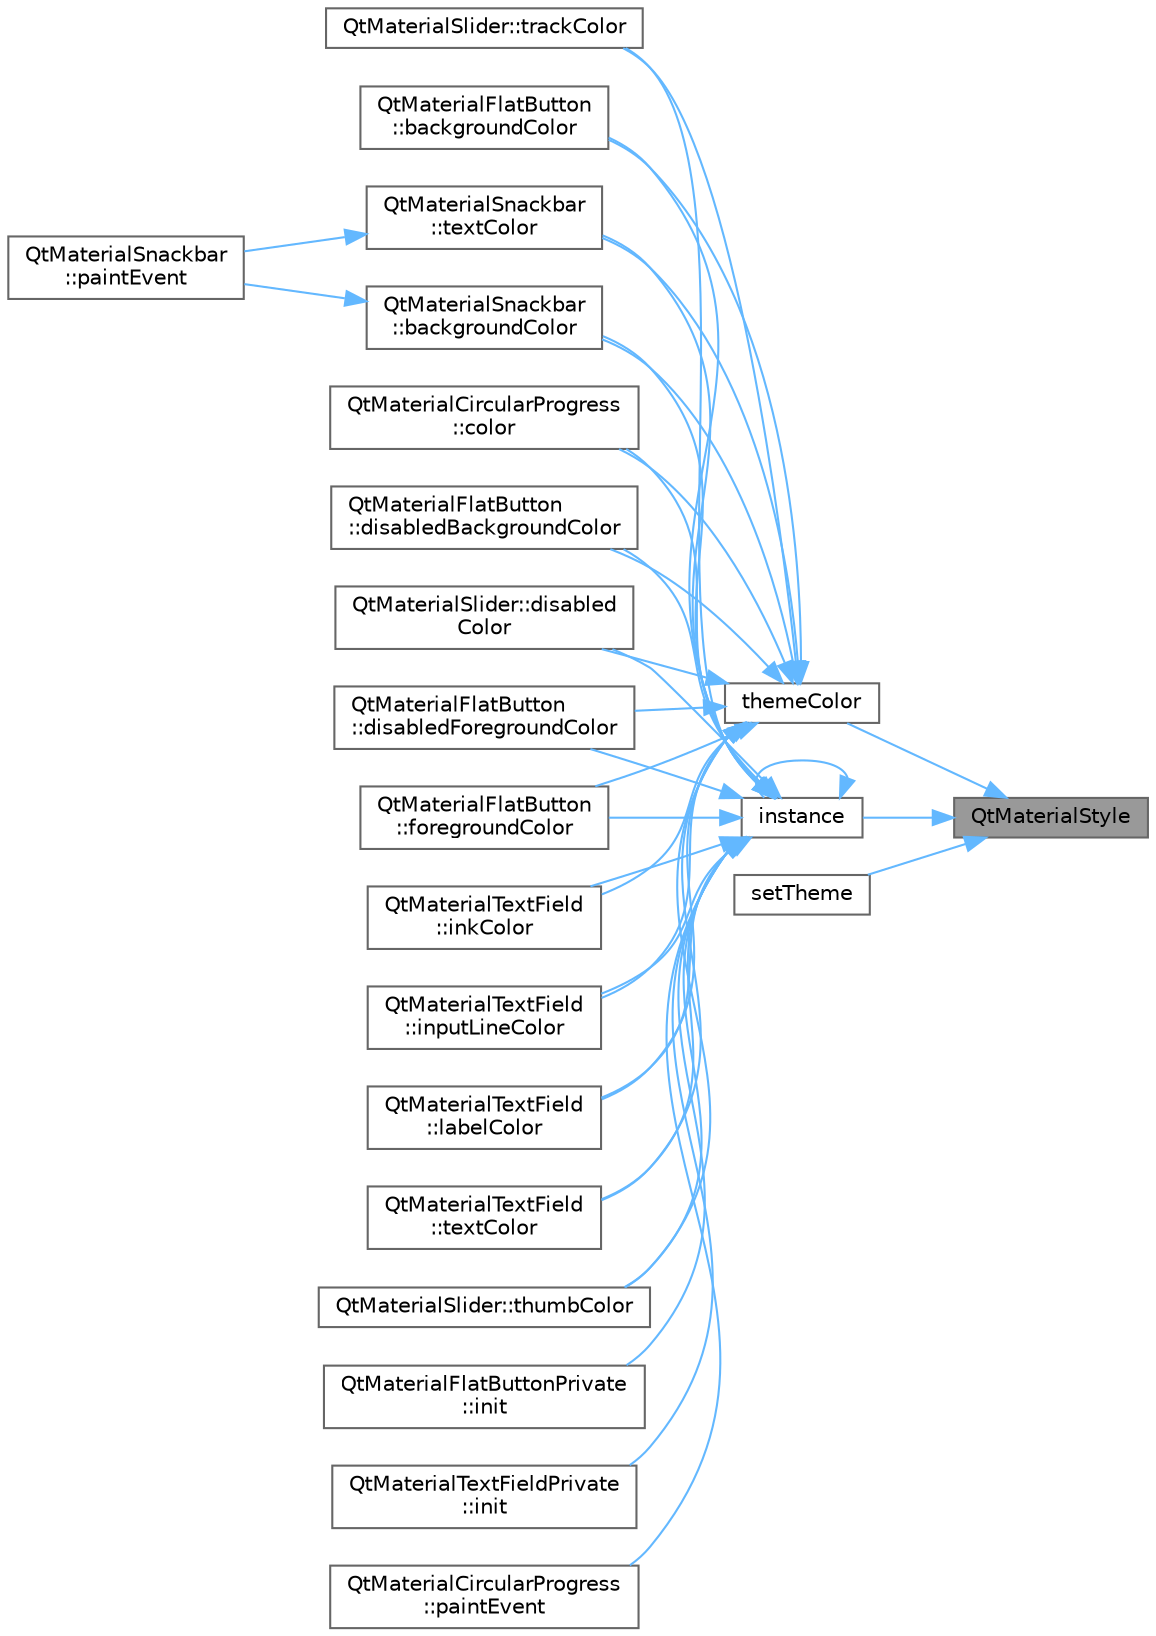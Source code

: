 digraph "QtMaterialStyle"
{
 // LATEX_PDF_SIZE
  bgcolor="transparent";
  edge [fontname=Helvetica,fontsize=10,labelfontname=Helvetica,labelfontsize=10];
  node [fontname=Helvetica,fontsize=10,shape=box,height=0.2,width=0.4];
  rankdir="RL";
  Node1 [id="Node000001",label="QtMaterialStyle",height=0.2,width=0.4,color="gray40", fillcolor="grey60", style="filled", fontcolor="black",tooltip="< 声明私有类"];
  Node1 -> Node2 [id="edge1_Node000001_Node000002",dir="back",color="steelblue1",style="solid",tooltip=" "];
  Node2 [id="Node000002",label="instance",height=0.2,width=0.4,color="grey40", fillcolor="white", style="filled",URL="$class_qt_material_style.html#ae88e34c52fff15c9783d3626d670e471",tooltip="获取单例实例"];
  Node2 -> Node3 [id="edge2_Node000002_Node000003",dir="back",color="steelblue1",style="solid",tooltip=" "];
  Node3 [id="Node000003",label="QtMaterialFlatButton\l::backgroundColor",height=0.2,width=0.4,color="grey40", fillcolor="white", style="filled",URL="$class_qt_material_flat_button.html#ad908e5c524cf9bf566e7f00618666ca0",tooltip="获取背景色"];
  Node2 -> Node4 [id="edge3_Node000002_Node000004",dir="back",color="steelblue1",style="solid",tooltip=" "];
  Node4 [id="Node000004",label="QtMaterialSnackbar\l::backgroundColor",height=0.2,width=0.4,color="grey40", fillcolor="white", style="filled",URL="$class_qt_material_snackbar.html#ad908e5c524cf9bf566e7f00618666ca0",tooltip="获取背景颜色"];
  Node4 -> Node5 [id="edge4_Node000004_Node000005",dir="back",color="steelblue1",style="solid",tooltip=" "];
  Node5 [id="Node000005",label="QtMaterialSnackbar\l::paintEvent",height=0.2,width=0.4,color="grey40", fillcolor="white", style="filled",URL="$class_qt_material_snackbar.html#a22aafd70af538e89f7310d494a7f2b15",tooltip="绘制事件"];
  Node2 -> Node6 [id="edge5_Node000002_Node000006",dir="back",color="steelblue1",style="solid",tooltip=" "];
  Node6 [id="Node000006",label="QtMaterialCircularProgress\l::color",height=0.2,width=0.4,color="grey40", fillcolor="white", style="filled",URL="$class_qt_material_circular_progress.html#a28f07276dc25eadcb8f11fbc17ca739b",tooltip="获取进度条颜色"];
  Node2 -> Node7 [id="edge6_Node000002_Node000007",dir="back",color="steelblue1",style="solid",tooltip=" "];
  Node7 [id="Node000007",label="QtMaterialFlatButton\l::disabledBackgroundColor",height=0.2,width=0.4,color="grey40", fillcolor="white", style="filled",URL="$class_qt_material_flat_button.html#ad93ef3978a287b9d814047fa09406ef6",tooltip="获取禁用状态背景色"];
  Node2 -> Node8 [id="edge7_Node000002_Node000008",dir="back",color="steelblue1",style="solid",tooltip=" "];
  Node8 [id="Node000008",label="QtMaterialSlider::disabled\lColor",height=0.2,width=0.4,color="grey40", fillcolor="white", style="filled",URL="$class_qt_material_slider.html#af32b9c22a974a412c0f71af51a7e7fb5",tooltip="获取禁用状态颜色"];
  Node2 -> Node9 [id="edge8_Node000002_Node000009",dir="back",color="steelblue1",style="solid",tooltip=" "];
  Node9 [id="Node000009",label="QtMaterialFlatButton\l::disabledForegroundColor",height=0.2,width=0.4,color="grey40", fillcolor="white", style="filled",URL="$class_qt_material_flat_button.html#a53f6975c359c7ede5cf330a929648864",tooltip="获取禁用状态前景色"];
  Node2 -> Node10 [id="edge9_Node000002_Node000010",dir="back",color="steelblue1",style="solid",tooltip=" "];
  Node10 [id="Node000010",label="QtMaterialFlatButton\l::foregroundColor",height=0.2,width=0.4,color="grey40", fillcolor="white", style="filled",URL="$class_qt_material_flat_button.html#aa8c222b8b118db35838267c7f799e08b",tooltip="获取前景色"];
  Node2 -> Node11 [id="edge10_Node000002_Node000011",dir="back",color="steelblue1",style="solid",tooltip=" "];
  Node11 [id="Node000011",label="QtMaterialFlatButtonPrivate\l::init",height=0.2,width=0.4,color="grey40", fillcolor="white", style="filled",URL="$class_qt_material_flat_button_private.html#a02fd73d861ef2e4aabb38c0c9ff82947",tooltip="初始化扁平按钮"];
  Node2 -> Node12 [id="edge11_Node000002_Node000012",dir="back",color="steelblue1",style="solid",tooltip=" "];
  Node12 [id="Node000012",label="QtMaterialTextFieldPrivate\l::init",height=0.2,width=0.4,color="grey40", fillcolor="white", style="filled",URL="$class_qt_material_text_field_private.html#a02fd73d861ef2e4aabb38c0c9ff82947",tooltip="初始化文本输入框"];
  Node2 -> Node13 [id="edge12_Node000002_Node000013",dir="back",color="steelblue1",style="solid",tooltip=" "];
  Node13 [id="Node000013",label="QtMaterialTextField\l::inkColor",height=0.2,width=0.4,color="grey40", fillcolor="white", style="filled",URL="$class_qt_material_text_field.html#abd270a033d68028224d6dcea8ec80e26",tooltip="获取墨水颜色"];
  Node2 -> Node14 [id="edge13_Node000002_Node000014",dir="back",color="steelblue1",style="solid",tooltip=" "];
  Node14 [id="Node000014",label="QtMaterialTextField\l::inputLineColor",height=0.2,width=0.4,color="grey40", fillcolor="white", style="filled",URL="$class_qt_material_text_field.html#a0c723419539010a1c7118f7dfc6f48b5",tooltip="获取输入线颜色"];
  Node2 -> Node2 [id="edge14_Node000002_Node000002",dir="back",color="steelblue1",style="solid",tooltip=" "];
  Node2 -> Node15 [id="edge15_Node000002_Node000015",dir="back",color="steelblue1",style="solid",tooltip=" "];
  Node15 [id="Node000015",label="QtMaterialTextField\l::labelColor",height=0.2,width=0.4,color="grey40", fillcolor="white", style="filled",URL="$class_qt_material_text_field.html#a80d572b3bc8b2ff7550a3fb1d2a5e2d8",tooltip="获取标签颜色"];
  Node2 -> Node16 [id="edge16_Node000002_Node000016",dir="back",color="steelblue1",style="solid",tooltip=" "];
  Node16 [id="Node000016",label="QtMaterialCircularProgress\l::paintEvent",height=0.2,width=0.4,color="grey40", fillcolor="white", style="filled",URL="$class_qt_material_circular_progress.html#a22aafd70af538e89f7310d494a7f2b15",tooltip="绘制事件"];
  Node2 -> Node17 [id="edge17_Node000002_Node000017",dir="back",color="steelblue1",style="solid",tooltip=" "];
  Node17 [id="Node000017",label="QtMaterialSnackbar\l::textColor",height=0.2,width=0.4,color="grey40", fillcolor="white", style="filled",URL="$class_qt_material_snackbar.html#aacfdfd22c988bc5f31a7cec67dcb4a73",tooltip="获取文本颜色"];
  Node17 -> Node5 [id="edge18_Node000017_Node000005",dir="back",color="steelblue1",style="solid",tooltip=" "];
  Node2 -> Node18 [id="edge19_Node000002_Node000018",dir="back",color="steelblue1",style="solid",tooltip=" "];
  Node18 [id="Node000018",label="QtMaterialTextField\l::textColor",height=0.2,width=0.4,color="grey40", fillcolor="white", style="filled",URL="$class_qt_material_text_field.html#aacfdfd22c988bc5f31a7cec67dcb4a73",tooltip="获取文本颜色"];
  Node2 -> Node19 [id="edge20_Node000002_Node000019",dir="back",color="steelblue1",style="solid",tooltip=" "];
  Node19 [id="Node000019",label="QtMaterialSlider::thumbColor",height=0.2,width=0.4,color="grey40", fillcolor="white", style="filled",URL="$class_qt_material_slider.html#a26e4265e186476a9a29beed5295fc03b",tooltip="获取滑块颜色"];
  Node2 -> Node20 [id="edge21_Node000002_Node000020",dir="back",color="steelblue1",style="solid",tooltip=" "];
  Node20 [id="Node000020",label="QtMaterialSlider::trackColor",height=0.2,width=0.4,color="grey40", fillcolor="white", style="filled",URL="$class_qt_material_slider.html#ad7a6ec0e1f9fb4c75aa4ad83495e9490",tooltip="获取轨道颜色"];
  Node1 -> Node21 [id="edge22_Node000001_Node000021",dir="back",color="steelblue1",style="solid",tooltip=" "];
  Node21 [id="Node000021",label="setTheme",height=0.2,width=0.4,color="grey40", fillcolor="white", style="filled",URL="$class_qt_material_style.html#a8a1b3a429d5660724161694b9ad234ac",tooltip="设置 Material Design 主题"];
  Node1 -> Node22 [id="edge23_Node000001_Node000022",dir="back",color="steelblue1",style="solid",tooltip=" "];
  Node22 [id="Node000022",label="themeColor",height=0.2,width=0.4,color="grey40", fillcolor="white", style="filled",URL="$class_qt_material_style.html#aa27737c1d02ac2d46e2be45e068e176e",tooltip="获取主题颜色"];
  Node22 -> Node3 [id="edge24_Node000022_Node000003",dir="back",color="steelblue1",style="solid",tooltip=" "];
  Node22 -> Node4 [id="edge25_Node000022_Node000004",dir="back",color="steelblue1",style="solid",tooltip=" "];
  Node22 -> Node6 [id="edge26_Node000022_Node000006",dir="back",color="steelblue1",style="solid",tooltip=" "];
  Node22 -> Node7 [id="edge27_Node000022_Node000007",dir="back",color="steelblue1",style="solid",tooltip=" "];
  Node22 -> Node8 [id="edge28_Node000022_Node000008",dir="back",color="steelblue1",style="solid",tooltip=" "];
  Node22 -> Node9 [id="edge29_Node000022_Node000009",dir="back",color="steelblue1",style="solid",tooltip=" "];
  Node22 -> Node10 [id="edge30_Node000022_Node000010",dir="back",color="steelblue1",style="solid",tooltip=" "];
  Node22 -> Node13 [id="edge31_Node000022_Node000013",dir="back",color="steelblue1",style="solid",tooltip=" "];
  Node22 -> Node14 [id="edge32_Node000022_Node000014",dir="back",color="steelblue1",style="solid",tooltip=" "];
  Node22 -> Node15 [id="edge33_Node000022_Node000015",dir="back",color="steelblue1",style="solid",tooltip=" "];
  Node22 -> Node17 [id="edge34_Node000022_Node000017",dir="back",color="steelblue1",style="solid",tooltip=" "];
  Node22 -> Node18 [id="edge35_Node000022_Node000018",dir="back",color="steelblue1",style="solid",tooltip=" "];
  Node22 -> Node19 [id="edge36_Node000022_Node000019",dir="back",color="steelblue1",style="solid",tooltip=" "];
  Node22 -> Node20 [id="edge37_Node000022_Node000020",dir="back",color="steelblue1",style="solid",tooltip=" "];
}
